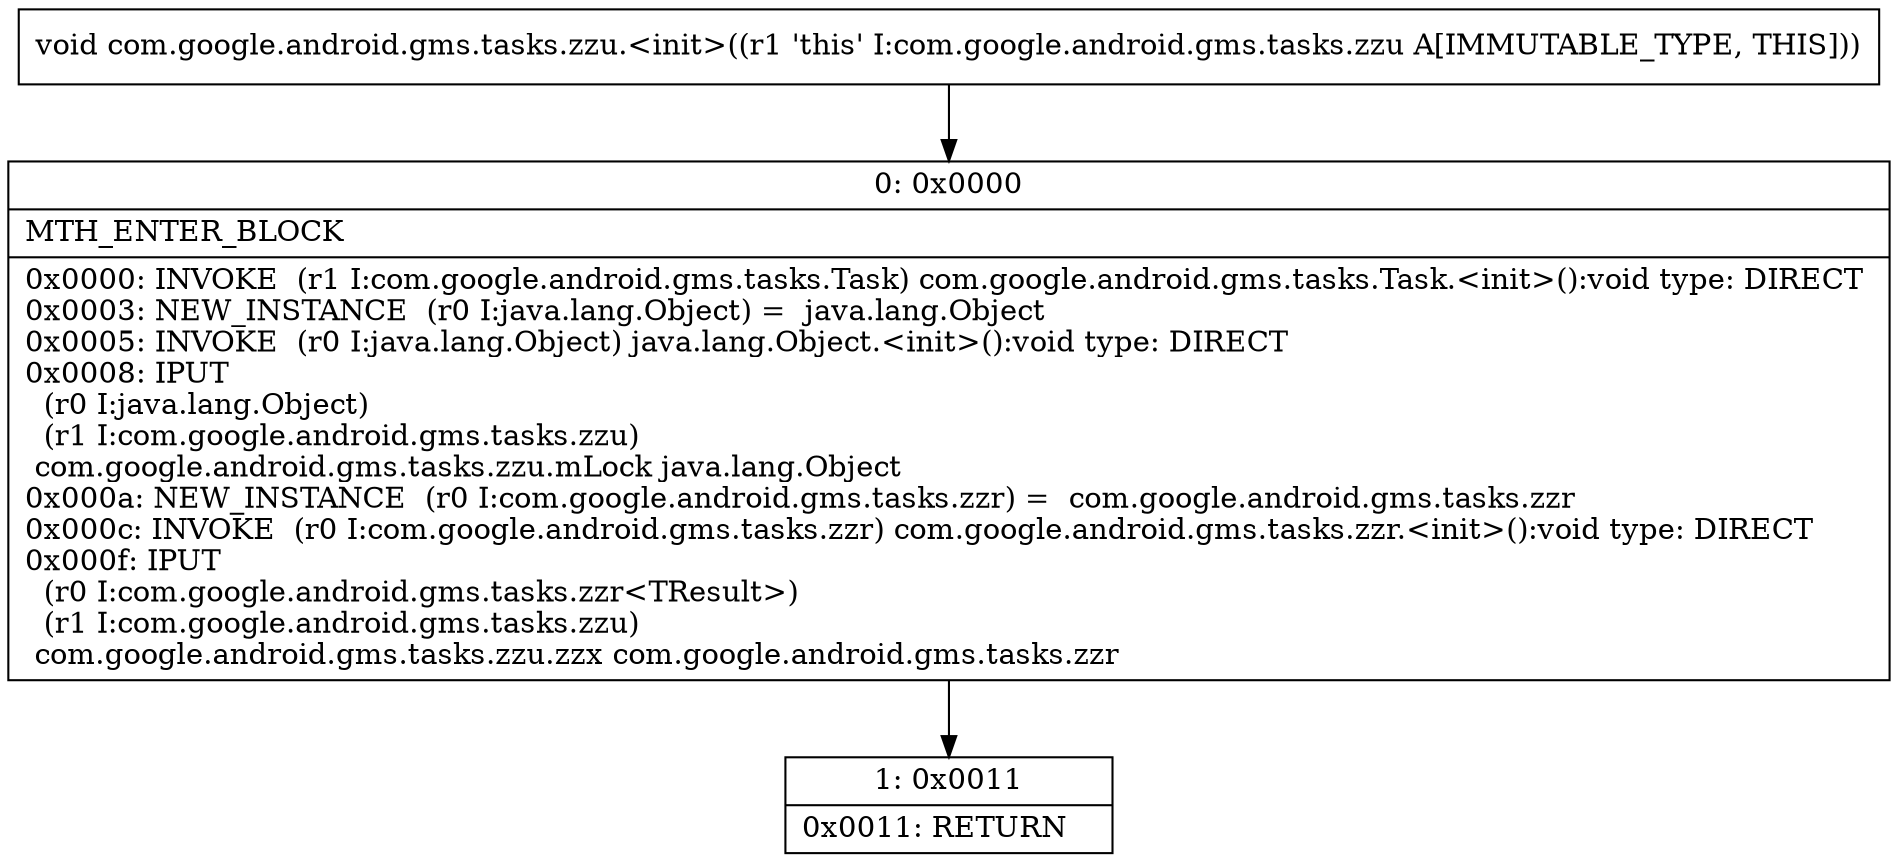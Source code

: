 digraph "CFG forcom.google.android.gms.tasks.zzu.\<init\>()V" {
Node_0 [shape=record,label="{0\:\ 0x0000|MTH_ENTER_BLOCK\l|0x0000: INVOKE  (r1 I:com.google.android.gms.tasks.Task) com.google.android.gms.tasks.Task.\<init\>():void type: DIRECT \l0x0003: NEW_INSTANCE  (r0 I:java.lang.Object) =  java.lang.Object \l0x0005: INVOKE  (r0 I:java.lang.Object) java.lang.Object.\<init\>():void type: DIRECT \l0x0008: IPUT  \l  (r0 I:java.lang.Object)\l  (r1 I:com.google.android.gms.tasks.zzu)\l com.google.android.gms.tasks.zzu.mLock java.lang.Object \l0x000a: NEW_INSTANCE  (r0 I:com.google.android.gms.tasks.zzr) =  com.google.android.gms.tasks.zzr \l0x000c: INVOKE  (r0 I:com.google.android.gms.tasks.zzr) com.google.android.gms.tasks.zzr.\<init\>():void type: DIRECT \l0x000f: IPUT  \l  (r0 I:com.google.android.gms.tasks.zzr\<TResult\>)\l  (r1 I:com.google.android.gms.tasks.zzu)\l com.google.android.gms.tasks.zzu.zzx com.google.android.gms.tasks.zzr \l}"];
Node_1 [shape=record,label="{1\:\ 0x0011|0x0011: RETURN   \l}"];
MethodNode[shape=record,label="{void com.google.android.gms.tasks.zzu.\<init\>((r1 'this' I:com.google.android.gms.tasks.zzu A[IMMUTABLE_TYPE, THIS])) }"];
MethodNode -> Node_0;
Node_0 -> Node_1;
}

